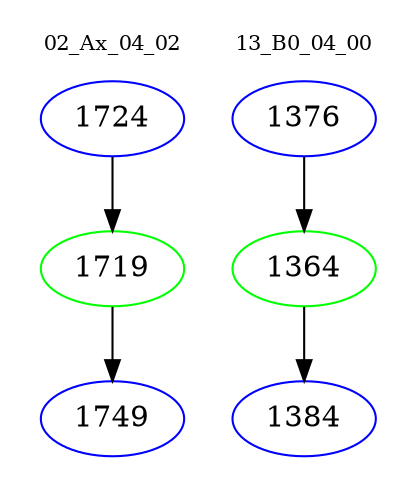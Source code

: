 digraph{
subgraph cluster_0 {
color = white
label = "02_Ax_04_02";
fontsize=10;
T0_1724 [label="1724", color="blue"]
T0_1724 -> T0_1719 [color="black"]
T0_1719 [label="1719", color="green"]
T0_1719 -> T0_1749 [color="black"]
T0_1749 [label="1749", color="blue"]
}
subgraph cluster_1 {
color = white
label = "13_B0_04_00";
fontsize=10;
T1_1376 [label="1376", color="blue"]
T1_1376 -> T1_1364 [color="black"]
T1_1364 [label="1364", color="green"]
T1_1364 -> T1_1384 [color="black"]
T1_1384 [label="1384", color="blue"]
}
}
